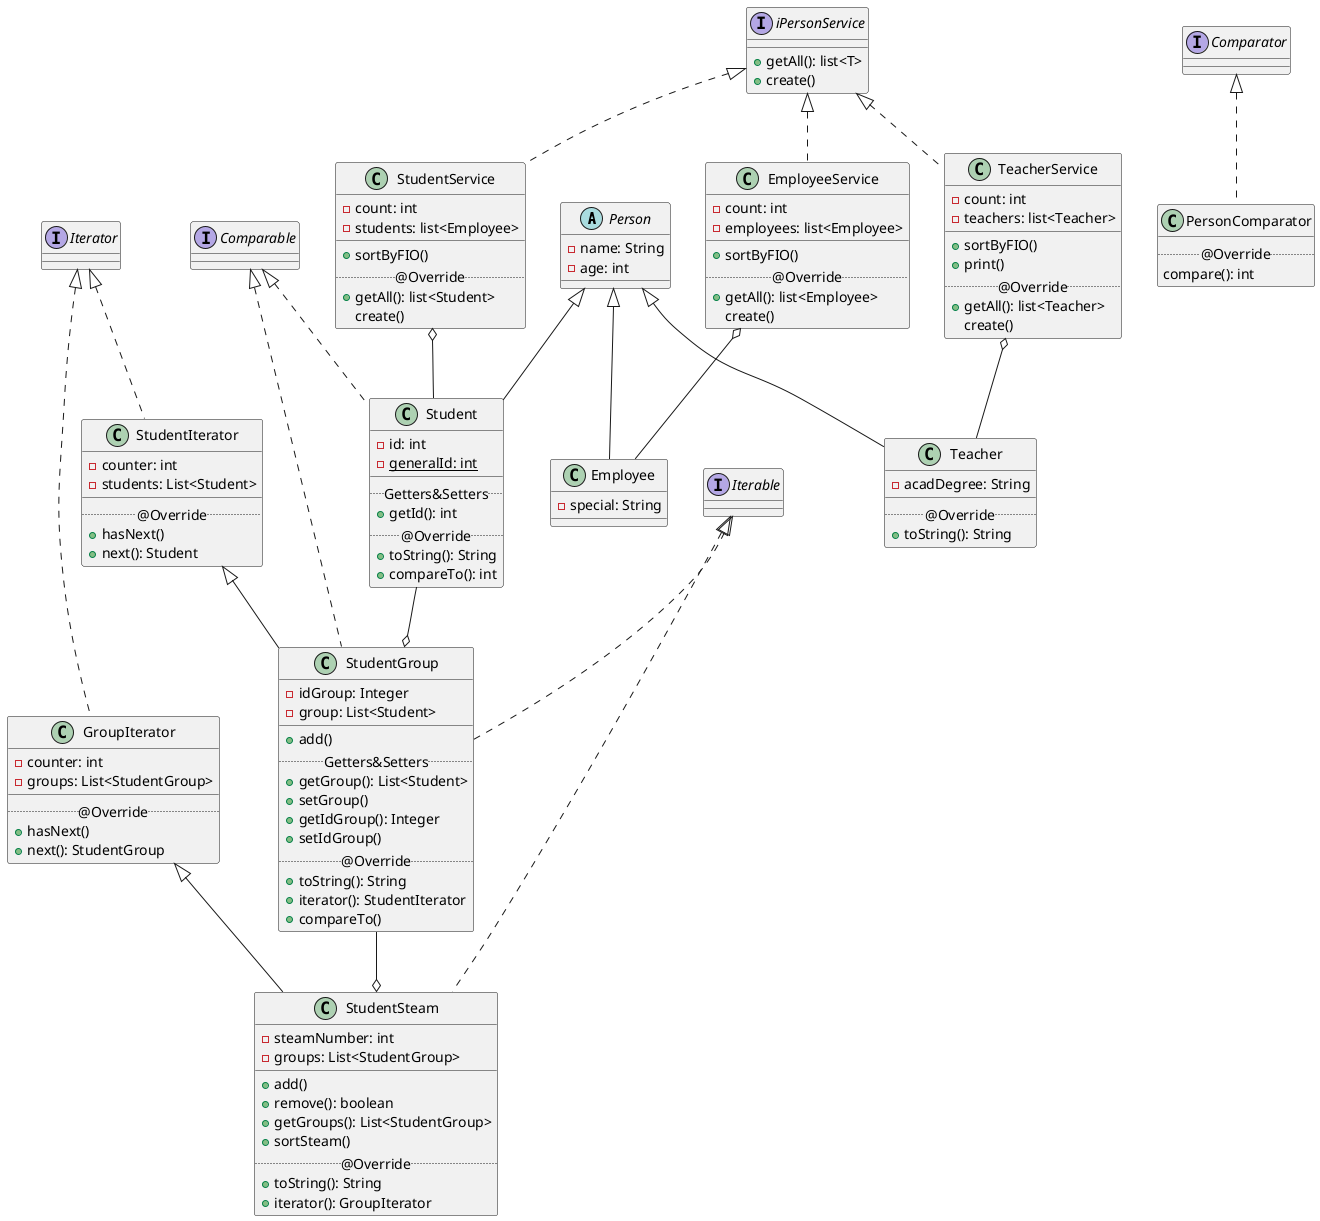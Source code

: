 @startuml

abstract class Person {
    -name: String
    -age: int
}

class Student extends Person implements Comparable{
    -id: int
    -{static} generalId: int
    __
    ..Getters&Setters..
    +getId(): int
    ..@Override..
    +toString(): String
    +compareTo(): int
}

class StudentGroup implements Iterable, Comparable {
    -idGroup: Integer
    -group: List<Student>
    __
    +add()
    ..Getters&Setters..
    +getGroup(): List<Student>
    +setGroup()
    +getIdGroup(): Integer
    +setIdGroup()
    ..@Override..
    +toString(): String
    +iterator(): StudentIterator
    +compareTo()
}

class StudentSteam implements Iterable {
    -steamNumber: int
    -groups: List<StudentGroup>
    __
    +add()
    +remove(): boolean
    +getGroups(): List<StudentGroup>
    +sortSteam()
    ..@Override..
    +toString(): String
    +iterator(): GroupIterator
}

class StudentIterator implements Iterator {
    -counter: int
    -students: List<Student>
    __
    ..@Override..
    +hasNext()
    +next(): Student
}

class GroupIterator implements Iterator {
    -counter: int
    -groups: List<StudentGroup>
    __
    ..@Override..
    +hasNext()
    +next(): StudentGroup
}

class PersonComparator implements Comparator {
    ..@Override..
    compare(): int
}

class Employee extends Person {
    -special: String
}

class Teacher extends Person {
    -acadDegree: String
    __
    ..@Override..
    +toString(): String
}

class EmployeeService implements iPersonService {
    -count: int
    -employees: list<Employee>
    __
    +sortByFIO()
    ..@Override..
    +getAll(): list<Employee>
    create()
}

class StudentService implements iPersonService {
    -count: int
    -students: list<Employee>
    __
    +sortByFIO()
    ..@Override..
    +getAll(): list<Student>
    create()
}

class TeacherService implements iPersonService {
    -count: int
    -teachers: list<Teacher>
    __
    +sortByFIO()
    +print()
    ..@Override..
    +getAll(): list<Teacher>
    create()
}

interface iPersonService {
    +getAll(): list<T>
    +create()
}
interface Comparable

Student --o StudentGroup
StudentIterator <|-- StudentGroup
'StudentGroup --* Student

StudentGroup --o StudentSteam
GroupIterator <|-- StudentSteam
'StudentSteam --* StudentGroup

EmployeeService o-- Employee
TeacherService o-- Teacher
StudentService o-- Student


hide @unlinked
@enduml
